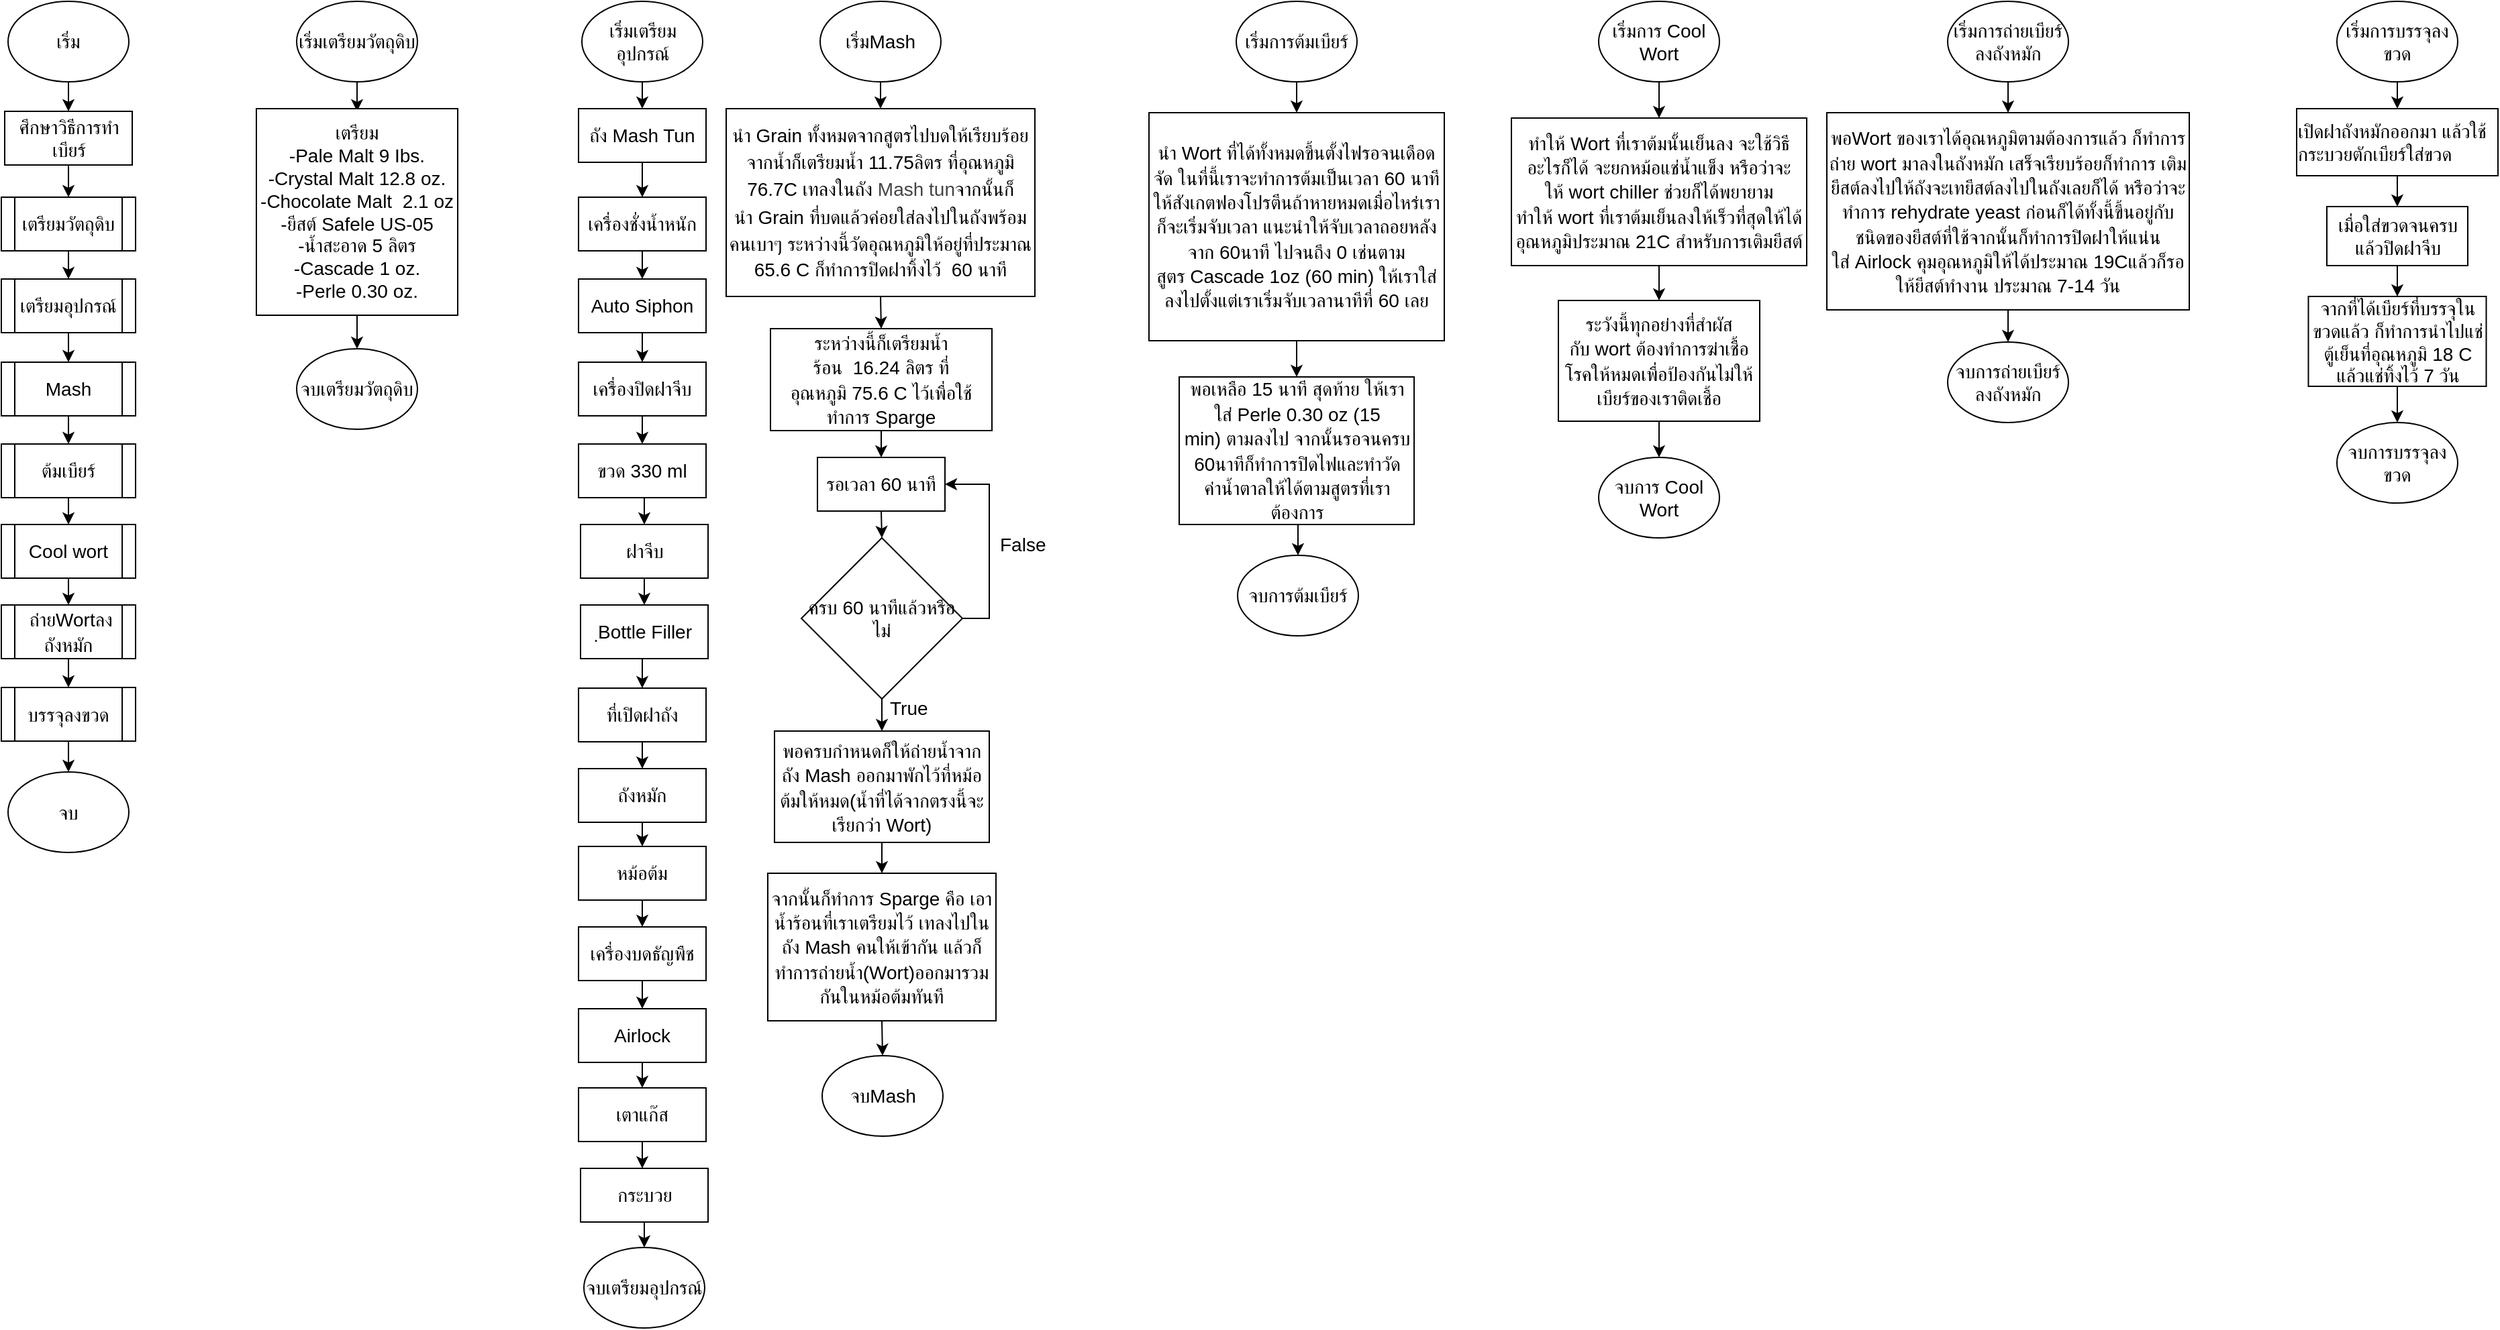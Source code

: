 <mxfile version="20.5.3" type="device"><diagram id="VMiRYXBfYBG1stQqPYbz" name="หน้า-1"><mxGraphModel dx="1093" dy="567" grid="1" gridSize="10" guides="1" tooltips="1" connect="1" arrows="1" fold="1" page="1" pageScale="1" pageWidth="2339" pageHeight="3300" math="0" shadow="0"><root><mxCell id="0"/><mxCell id="1" parent="0"/><mxCell id="Tmq8gRekBsdtsSAxozIf-22" style="edgeStyle=orthogonalEdgeStyle;rounded=0;orthogonalLoop=1;jettySize=auto;html=1;exitX=0.5;exitY=1;exitDx=0;exitDy=0;entryX=0.5;entryY=0;entryDx=0;entryDy=0;fontSize=14;" parent="1" source="Tmq8gRekBsdtsSAxozIf-1" target="Tmq8gRekBsdtsSAxozIf-2" edge="1"><mxGeometry relative="1" as="geometry"/></mxCell><mxCell id="Tmq8gRekBsdtsSAxozIf-1" value="&lt;font style=&quot;font-size: 14px;&quot;&gt;เริ่มเตรียมอุปกรณ์&lt;/font&gt;" style="ellipse;whiteSpace=wrap;html=1;" parent="1" vertex="1"><mxGeometry x="462.5" y="40" width="90" height="60" as="geometry"/></mxCell><mxCell id="Tmq8gRekBsdtsSAxozIf-24" style="edgeStyle=orthogonalEdgeStyle;rounded=0;orthogonalLoop=1;jettySize=auto;html=1;exitX=0.5;exitY=1;exitDx=0;exitDy=0;fontSize=14;" parent="1" source="Tmq8gRekBsdtsSAxozIf-2" target="Tmq8gRekBsdtsSAxozIf-23" edge="1"><mxGeometry relative="1" as="geometry"/></mxCell><mxCell id="Tmq8gRekBsdtsSAxozIf-2" value="ถัง Mash Tun" style="rounded=0;whiteSpace=wrap;html=1;fontSize=14;" parent="1" vertex="1"><mxGeometry x="460" y="120" width="95" height="40" as="geometry"/></mxCell><mxCell id="Tmq8gRekBsdtsSAxozIf-5" style="edgeStyle=orthogonalEdgeStyle;rounded=0;orthogonalLoop=1;jettySize=auto;html=1;exitX=0.5;exitY=1;exitDx=0;exitDy=0;entryX=0.5;entryY=0;entryDx=0;entryDy=0;fontSize=14;" parent="1" source="Tmq8gRekBsdtsSAxozIf-3" target="Tmq8gRekBsdtsSAxozIf-4" edge="1"><mxGeometry relative="1" as="geometry"/></mxCell><mxCell id="Tmq8gRekBsdtsSAxozIf-3" value="&lt;span style=&quot;font-size: 14px;&quot;&gt;เริ่ม&lt;/span&gt;" style="ellipse;whiteSpace=wrap;html=1;" parent="1" vertex="1"><mxGeometry x="35" y="40" width="90" height="60" as="geometry"/></mxCell><mxCell id="Tmq8gRekBsdtsSAxozIf-7" style="edgeStyle=orthogonalEdgeStyle;rounded=0;orthogonalLoop=1;jettySize=auto;html=1;exitX=0.5;exitY=1;exitDx=0;exitDy=0;entryX=0.5;entryY=0;entryDx=0;entryDy=0;fontSize=14;" parent="1" source="Tmq8gRekBsdtsSAxozIf-4" target="Tmq8gRekBsdtsSAxozIf-6" edge="1"><mxGeometry relative="1" as="geometry"/></mxCell><mxCell id="Tmq8gRekBsdtsSAxozIf-4" value="ศึกษาวิธีการทำเบียร์" style="rounded=0;whiteSpace=wrap;html=1;fontSize=14;" parent="1" vertex="1"><mxGeometry x="32.5" y="122" width="95" height="40" as="geometry"/></mxCell><mxCell id="Tmq8gRekBsdtsSAxozIf-9" style="edgeStyle=orthogonalEdgeStyle;rounded=0;orthogonalLoop=1;jettySize=auto;html=1;exitX=0.5;exitY=1;exitDx=0;exitDy=0;entryX=0.5;entryY=0;entryDx=0;entryDy=0;fontSize=14;" parent="1" source="Tmq8gRekBsdtsSAxozIf-6" target="Tmq8gRekBsdtsSAxozIf-8" edge="1"><mxGeometry relative="1" as="geometry"/></mxCell><mxCell id="Tmq8gRekBsdtsSAxozIf-6" value="เตรียมวัตถุดิบ" style="shape=process;whiteSpace=wrap;html=1;backgroundOutline=1;fontSize=14;" parent="1" vertex="1"><mxGeometry x="30" y="186" width="100" height="40" as="geometry"/></mxCell><mxCell id="Tmq8gRekBsdtsSAxozIf-12" style="edgeStyle=orthogonalEdgeStyle;rounded=0;orthogonalLoop=1;jettySize=auto;html=1;exitX=0.5;exitY=1;exitDx=0;exitDy=0;entryX=0.5;entryY=0;entryDx=0;entryDy=0;fontSize=14;" parent="1" source="Tmq8gRekBsdtsSAxozIf-8" target="Tmq8gRekBsdtsSAxozIf-11" edge="1"><mxGeometry relative="1" as="geometry"/></mxCell><mxCell id="Tmq8gRekBsdtsSAxozIf-8" value="เตรียมอุปกรณ์" style="shape=process;whiteSpace=wrap;html=1;backgroundOutline=1;fontSize=14;" parent="1" vertex="1"><mxGeometry x="30" y="247" width="100" height="40" as="geometry"/></mxCell><mxCell id="Tmq8gRekBsdtsSAxozIf-14" style="edgeStyle=orthogonalEdgeStyle;rounded=0;orthogonalLoop=1;jettySize=auto;html=1;exitX=0.5;exitY=1;exitDx=0;exitDy=0;entryX=0.5;entryY=0;entryDx=0;entryDy=0;fontSize=14;" parent="1" source="Tmq8gRekBsdtsSAxozIf-11" target="Tmq8gRekBsdtsSAxozIf-13" edge="1"><mxGeometry relative="1" as="geometry"/></mxCell><mxCell id="Tmq8gRekBsdtsSAxozIf-11" value="Mash" style="shape=process;whiteSpace=wrap;html=1;backgroundOutline=1;fontSize=14;" parent="1" vertex="1"><mxGeometry x="30" y="309" width="100" height="40" as="geometry"/></mxCell><mxCell id="Tmq8gRekBsdtsSAxozIf-16" style="edgeStyle=orthogonalEdgeStyle;rounded=0;orthogonalLoop=1;jettySize=auto;html=1;exitX=0.5;exitY=1;exitDx=0;exitDy=0;entryX=0.5;entryY=0;entryDx=0;entryDy=0;fontSize=14;" parent="1" source="Tmq8gRekBsdtsSAxozIf-13" target="Tmq8gRekBsdtsSAxozIf-15" edge="1"><mxGeometry relative="1" as="geometry"/></mxCell><mxCell id="Tmq8gRekBsdtsSAxozIf-13" value="ต้มเบียร์" style="shape=process;whiteSpace=wrap;html=1;backgroundOutline=1;fontSize=14;" parent="1" vertex="1"><mxGeometry x="30" y="370" width="100" height="40" as="geometry"/></mxCell><mxCell id="4IwzMFv9rZBTVt0oayk2-41" style="edgeStyle=orthogonalEdgeStyle;rounded=0;orthogonalLoop=1;jettySize=auto;html=1;exitX=0.5;exitY=1;exitDx=0;exitDy=0;entryX=0.5;entryY=0;entryDx=0;entryDy=0;fontSize=14;" edge="1" parent="1" source="Tmq8gRekBsdtsSAxozIf-15" target="4IwzMFv9rZBTVt0oayk2-40"><mxGeometry relative="1" as="geometry"/></mxCell><mxCell id="Tmq8gRekBsdtsSAxozIf-15" value="Cool wort" style="shape=process;whiteSpace=wrap;html=1;backgroundOutline=1;fontSize=14;" parent="1" vertex="1"><mxGeometry x="30" y="430" width="100" height="40" as="geometry"/></mxCell><mxCell id="Tmq8gRekBsdtsSAxozIf-20" style="edgeStyle=orthogonalEdgeStyle;rounded=0;orthogonalLoop=1;jettySize=auto;html=1;exitX=0.5;exitY=1;exitDx=0;exitDy=0;entryX=0.5;entryY=0;entryDx=0;entryDy=0;fontSize=14;" parent="1" source="Tmq8gRekBsdtsSAxozIf-17" target="Tmq8gRekBsdtsSAxozIf-19" edge="1"><mxGeometry relative="1" as="geometry"/></mxCell><mxCell id="Tmq8gRekBsdtsSAxozIf-17" value="บรรจุลงขวด" style="shape=process;whiteSpace=wrap;html=1;backgroundOutline=1;fontSize=14;" parent="1" vertex="1"><mxGeometry x="30" y="551.5" width="100" height="40" as="geometry"/></mxCell><mxCell id="Tmq8gRekBsdtsSAxozIf-19" value="&lt;span style=&quot;font-size: 14px;&quot;&gt;จบ&lt;/span&gt;" style="ellipse;whiteSpace=wrap;html=1;" parent="1" vertex="1"><mxGeometry x="35" y="614.5" width="90" height="60" as="geometry"/></mxCell><mxCell id="Tmq8gRekBsdtsSAxozIf-28" style="edgeStyle=orthogonalEdgeStyle;rounded=0;orthogonalLoop=1;jettySize=auto;html=1;exitX=0.5;exitY=1;exitDx=0;exitDy=0;entryX=0.5;entryY=0;entryDx=0;entryDy=0;fontSize=14;" parent="1" source="Tmq8gRekBsdtsSAxozIf-23" target="Tmq8gRekBsdtsSAxozIf-25" edge="1"><mxGeometry relative="1" as="geometry"/></mxCell><mxCell id="Tmq8gRekBsdtsSAxozIf-23" value="เครื่องชั่งน้ำหนัก" style="rounded=0;whiteSpace=wrap;html=1;fontSize=14;" parent="1" vertex="1"><mxGeometry x="460" y="186" width="95" height="40" as="geometry"/></mxCell><mxCell id="Tmq8gRekBsdtsSAxozIf-27" style="edgeStyle=orthogonalEdgeStyle;rounded=0;orthogonalLoop=1;jettySize=auto;html=1;exitX=0.5;exitY=1;exitDx=0;exitDy=0;entryX=0.5;entryY=0;entryDx=0;entryDy=0;fontSize=14;" parent="1" source="Tmq8gRekBsdtsSAxozIf-25" target="Tmq8gRekBsdtsSAxozIf-26" edge="1"><mxGeometry relative="1" as="geometry"/></mxCell><mxCell id="Tmq8gRekBsdtsSAxozIf-25" value="Auto Siphon" style="rounded=0;whiteSpace=wrap;html=1;fontSize=14;" parent="1" vertex="1"><mxGeometry x="460" y="247" width="95" height="40" as="geometry"/></mxCell><mxCell id="Tmq8gRekBsdtsSAxozIf-30" style="edgeStyle=orthogonalEdgeStyle;rounded=0;orthogonalLoop=1;jettySize=auto;html=1;exitX=0.5;exitY=1;exitDx=0;exitDy=0;entryX=0.5;entryY=0;entryDx=0;entryDy=0;fontSize=14;" parent="1" source="Tmq8gRekBsdtsSAxozIf-26" target="Tmq8gRekBsdtsSAxozIf-29" edge="1"><mxGeometry relative="1" as="geometry"/></mxCell><mxCell id="Tmq8gRekBsdtsSAxozIf-26" value="เครื่องปิดฝาจีบ" style="rounded=0;whiteSpace=wrap;html=1;fontSize=14;" parent="1" vertex="1"><mxGeometry x="460" y="309" width="95" height="40" as="geometry"/></mxCell><mxCell id="Tmq8gRekBsdtsSAxozIf-32" style="edgeStyle=orthogonalEdgeStyle;rounded=0;orthogonalLoop=1;jettySize=auto;html=1;exitX=0.5;exitY=1;exitDx=0;exitDy=0;entryX=0.5;entryY=0;entryDx=0;entryDy=0;fontSize=14;" parent="1" source="Tmq8gRekBsdtsSAxozIf-29" target="Tmq8gRekBsdtsSAxozIf-31" edge="1"><mxGeometry relative="1" as="geometry"/></mxCell><mxCell id="Tmq8gRekBsdtsSAxozIf-29" value="ขวด 330 ml" style="rounded=0;whiteSpace=wrap;html=1;fontSize=14;" parent="1" vertex="1"><mxGeometry x="460" y="370" width="95" height="40" as="geometry"/></mxCell><mxCell id="Tmq8gRekBsdtsSAxozIf-34" style="edgeStyle=orthogonalEdgeStyle;rounded=0;orthogonalLoop=1;jettySize=auto;html=1;exitX=0.5;exitY=1;exitDx=0;exitDy=0;entryX=0.5;entryY=0;entryDx=0;entryDy=0;fontSize=14;" parent="1" source="Tmq8gRekBsdtsSAxozIf-31" target="Tmq8gRekBsdtsSAxozIf-33" edge="1"><mxGeometry relative="1" as="geometry"/></mxCell><mxCell id="Tmq8gRekBsdtsSAxozIf-31" value="ฝาจีบ" style="rounded=0;whiteSpace=wrap;html=1;fontSize=14;" parent="1" vertex="1"><mxGeometry x="461.5" y="430" width="95" height="40" as="geometry"/></mxCell><mxCell id="Tmq8gRekBsdtsSAxozIf-36" style="edgeStyle=orthogonalEdgeStyle;rounded=0;orthogonalLoop=1;jettySize=auto;html=1;exitX=0.5;exitY=1;exitDx=0;exitDy=0;entryX=0.5;entryY=0;entryDx=0;entryDy=0;fontSize=14;" parent="1" source="Tmq8gRekBsdtsSAxozIf-33" target="Tmq8gRekBsdtsSAxozIf-35" edge="1"><mxGeometry relative="1" as="geometry"/></mxCell><mxCell id="Tmq8gRekBsdtsSAxozIf-33" value="ฺBottle Filler" style="rounded=0;whiteSpace=wrap;html=1;fontSize=14;" parent="1" vertex="1"><mxGeometry x="461.5" y="490" width="95" height="40" as="geometry"/></mxCell><mxCell id="Tmq8gRekBsdtsSAxozIf-38" style="edgeStyle=orthogonalEdgeStyle;rounded=0;orthogonalLoop=1;jettySize=auto;html=1;exitX=0.5;exitY=1;exitDx=0;exitDy=0;entryX=0.5;entryY=0;entryDx=0;entryDy=0;fontSize=14;" parent="1" source="Tmq8gRekBsdtsSAxozIf-35" target="Tmq8gRekBsdtsSAxozIf-37" edge="1"><mxGeometry relative="1" as="geometry"/></mxCell><mxCell id="Tmq8gRekBsdtsSAxozIf-35" value="ที่เปิดฝาถัง" style="rounded=0;whiteSpace=wrap;html=1;fontSize=14;" parent="1" vertex="1"><mxGeometry x="460" y="552" width="95" height="40" as="geometry"/></mxCell><mxCell id="Tmq8gRekBsdtsSAxozIf-40" style="edgeStyle=orthogonalEdgeStyle;rounded=0;orthogonalLoop=1;jettySize=auto;html=1;exitX=0.5;exitY=1;exitDx=0;exitDy=0;entryX=0.5;entryY=0;entryDx=0;entryDy=0;fontSize=14;" parent="1" source="Tmq8gRekBsdtsSAxozIf-37" target="Tmq8gRekBsdtsSAxozIf-39" edge="1"><mxGeometry relative="1" as="geometry"/></mxCell><mxCell id="Tmq8gRekBsdtsSAxozIf-37" value="ถังหมัก" style="rounded=0;whiteSpace=wrap;html=1;fontSize=14;" parent="1" vertex="1"><mxGeometry x="460" y="612" width="95" height="40" as="geometry"/></mxCell><mxCell id="Tmq8gRekBsdtsSAxozIf-42" style="edgeStyle=orthogonalEdgeStyle;rounded=0;orthogonalLoop=1;jettySize=auto;html=1;exitX=0.5;exitY=1;exitDx=0;exitDy=0;entryX=0.5;entryY=0;entryDx=0;entryDy=0;fontSize=14;" parent="1" source="Tmq8gRekBsdtsSAxozIf-39" target="Tmq8gRekBsdtsSAxozIf-41" edge="1"><mxGeometry relative="1" as="geometry"/></mxCell><mxCell id="Tmq8gRekBsdtsSAxozIf-39" value="หม้อต้ม" style="rounded=0;whiteSpace=wrap;html=1;fontSize=14;" parent="1" vertex="1"><mxGeometry x="460" y="670" width="95" height="40" as="geometry"/></mxCell><mxCell id="Tmq8gRekBsdtsSAxozIf-44" style="edgeStyle=orthogonalEdgeStyle;rounded=0;orthogonalLoop=1;jettySize=auto;html=1;exitX=0.5;exitY=1;exitDx=0;exitDy=0;entryX=0.5;entryY=0;entryDx=0;entryDy=0;fontSize=14;" parent="1" source="Tmq8gRekBsdtsSAxozIf-41" target="Tmq8gRekBsdtsSAxozIf-43" edge="1"><mxGeometry relative="1" as="geometry"/></mxCell><mxCell id="Tmq8gRekBsdtsSAxozIf-41" value="เครื่องบดธัญพืช" style="rounded=0;whiteSpace=wrap;html=1;fontSize=14;" parent="1" vertex="1"><mxGeometry x="460" y="730" width="95" height="40" as="geometry"/></mxCell><mxCell id="Tmq8gRekBsdtsSAxozIf-46" style="edgeStyle=orthogonalEdgeStyle;rounded=0;orthogonalLoop=1;jettySize=auto;html=1;exitX=0.5;exitY=1;exitDx=0;exitDy=0;entryX=0.5;entryY=0;entryDx=0;entryDy=0;fontSize=14;" parent="1" source="Tmq8gRekBsdtsSAxozIf-43" target="Tmq8gRekBsdtsSAxozIf-45" edge="1"><mxGeometry relative="1" as="geometry"/></mxCell><mxCell id="Tmq8gRekBsdtsSAxozIf-43" value="Airlock" style="rounded=0;whiteSpace=wrap;html=1;fontSize=14;" parent="1" vertex="1"><mxGeometry x="460" y="791" width="95" height="40" as="geometry"/></mxCell><mxCell id="Tmq8gRekBsdtsSAxozIf-48" style="edgeStyle=orthogonalEdgeStyle;rounded=0;orthogonalLoop=1;jettySize=auto;html=1;exitX=0.5;exitY=1;exitDx=0;exitDy=0;entryX=0.5;entryY=0;entryDx=0;entryDy=0;fontSize=14;" parent="1" source="Tmq8gRekBsdtsSAxozIf-45" edge="1"><mxGeometry relative="1" as="geometry"><mxPoint x="507.5" y="910" as="targetPoint"/></mxGeometry></mxCell><mxCell id="Tmq8gRekBsdtsSAxozIf-45" value="เตาแก๊ส" style="rounded=0;whiteSpace=wrap;html=1;fontSize=14;" parent="1" vertex="1"><mxGeometry x="460" y="850" width="95" height="40" as="geometry"/></mxCell><mxCell id="Tmq8gRekBsdtsSAxozIf-52" style="edgeStyle=orthogonalEdgeStyle;rounded=0;orthogonalLoop=1;jettySize=auto;html=1;exitX=0.5;exitY=1;exitDx=0;exitDy=0;entryX=0.5;entryY=0;entryDx=0;entryDy=0;fontSize=14;" parent="1" source="Tmq8gRekBsdtsSAxozIf-49" target="Tmq8gRekBsdtsSAxozIf-51" edge="1"><mxGeometry relative="1" as="geometry"/></mxCell><mxCell id="Tmq8gRekBsdtsSAxozIf-49" value="กระบวย" style="rounded=0;whiteSpace=wrap;html=1;fontSize=14;" parent="1" vertex="1"><mxGeometry x="461.5" y="910" width="95" height="40" as="geometry"/></mxCell><mxCell id="Tmq8gRekBsdtsSAxozIf-51" value="&lt;span style=&quot;font-size: 14px;&quot;&gt;จบเตรียมอุปกรณ์&lt;/span&gt;" style="ellipse;whiteSpace=wrap;html=1;" parent="1" vertex="1"><mxGeometry x="464" y="969" width="90" height="60" as="geometry"/></mxCell><mxCell id="Tmq8gRekBsdtsSAxozIf-55" style="edgeStyle=orthogonalEdgeStyle;rounded=0;orthogonalLoop=1;jettySize=auto;html=1;exitX=0.5;exitY=1;exitDx=0;exitDy=0;entryX=0.5;entryY=0;entryDx=0;entryDy=0;fontSize=14;" parent="1" source="Tmq8gRekBsdtsSAxozIf-53" edge="1"><mxGeometry relative="1" as="geometry"><mxPoint x="295" y="122" as="targetPoint"/></mxGeometry></mxCell><mxCell id="Tmq8gRekBsdtsSAxozIf-53" value="&lt;font style=&quot;font-size: 14px;&quot;&gt;เริ่มเตรียมวัตถุดิบ&lt;/font&gt;" style="ellipse;whiteSpace=wrap;html=1;" parent="1" vertex="1"><mxGeometry x="250" y="40" width="90" height="60" as="geometry"/></mxCell><mxCell id="Tmq8gRekBsdtsSAxozIf-72" value="&lt;span style=&quot;font-size: 14px;&quot;&gt;จบเตรียมวัตถุดิบ&lt;/span&gt;" style="ellipse;whiteSpace=wrap;html=1;" parent="1" vertex="1"><mxGeometry x="250" y="299" width="90" height="60" as="geometry"/></mxCell><mxCell id="4IwzMFv9rZBTVt0oayk2-2" style="edgeStyle=orthogonalEdgeStyle;rounded=0;orthogonalLoop=1;jettySize=auto;html=1;exitX=0.5;exitY=1;exitDx=0;exitDy=0;entryX=0.5;entryY=0;entryDx=0;entryDy=0;fontSize=14;" edge="1" parent="1" source="Tmq8gRekBsdtsSAxozIf-74" target="4IwzMFv9rZBTVt0oayk2-1"><mxGeometry relative="1" as="geometry"/></mxCell><mxCell id="Tmq8gRekBsdtsSAxozIf-74" value="&lt;font style=&quot;font-size: 14px;&quot;&gt;เริ่มMash&lt;/font&gt;" style="ellipse;whiteSpace=wrap;html=1;" parent="1" vertex="1"><mxGeometry x="640" y="40" width="90" height="60" as="geometry"/></mxCell><mxCell id="Tmq8gRekBsdtsSAxozIf-79" style="edgeStyle=orthogonalEdgeStyle;rounded=0;orthogonalLoop=1;jettySize=auto;html=1;exitX=0.5;exitY=1;exitDx=0;exitDy=0;entryX=0.5;entryY=0;entryDx=0;entryDy=0;fontSize=14;fontColor=#000000;" parent="1" source="Tmq8gRekBsdtsSAxozIf-76" target="Tmq8gRekBsdtsSAxozIf-72" edge="1"><mxGeometry relative="1" as="geometry"/></mxCell><mxCell id="Tmq8gRekBsdtsSAxozIf-76" value="&lt;font style=&quot;&quot;&gt;&lt;font style=&quot;font-size: 14px;&quot;&gt;เตรียม&lt;br&gt;-Pale Malt 9 Ibs.&lt;br&gt;&lt;span style=&quot;font-family: Arial; text-align: start;&quot;&gt;-Crystal&lt;/span&gt;&amp;nbsp;Malt 12.8 oz.&lt;br&gt;-&lt;span style=&quot;font-family: Arial; text-align: start;&quot;&gt;Chocolate Malt&amp;nbsp; 2.1 oz&lt;br&gt;-&lt;/span&gt;ยีสต์ Safele US-05&lt;br&gt;&lt;span style=&quot;font-family: Arial; text-align: start;&quot;&gt;-&lt;/span&gt;น้ำสะอาด 5 ลิตร&lt;br&gt;&lt;span style=&quot;font-family: Arial; text-align: start;&quot;&gt;-&lt;/span&gt;&lt;span style=&quot;font-family: Arial; text-align: start;&quot;&gt;Cascade&lt;/span&gt;&amp;nbsp;1 oz.&lt;br&gt;&lt;span style=&quot;font-family: Arial; text-align: start;&quot;&gt;-&lt;/span&gt;&lt;span style=&quot;font-family: Arial; text-align: start;&quot;&gt;Perle 0.30 oz&lt;/span&gt;.&lt;/font&gt;&lt;span style=&quot;font-size: 14px; font-family: Arial; text-align: start;&quot;&gt;&lt;br&gt;&lt;/span&gt;&lt;/font&gt;" style="rounded=0;whiteSpace=wrap;html=1;fontSize=14;" parent="1" vertex="1"><mxGeometry x="220" y="120" width="150" height="154" as="geometry"/></mxCell><mxCell id="4IwzMFv9rZBTVt0oayk2-5" style="edgeStyle=orthogonalEdgeStyle;rounded=0;orthogonalLoop=1;jettySize=auto;html=1;exitX=0.5;exitY=1;exitDx=0;exitDy=0;entryX=0.5;entryY=0;entryDx=0;entryDy=0;fontSize=14;" edge="1" parent="1" source="4IwzMFv9rZBTVt0oayk2-1" target="4IwzMFv9rZBTVt0oayk2-3"><mxGeometry relative="1" as="geometry"/></mxCell><mxCell id="4IwzMFv9rZBTVt0oayk2-1" value="&lt;font style=&quot;font-size: 14px;&quot;&gt;&lt;span style=&quot;background-repeat: no-repeat; font-family: Arial; text-align: start; text-indent: -18pt; line-height: 18.4px;&quot; lang=&quot;TH&quot;&gt;นำ&lt;/span&gt;&lt;span style=&quot;background-repeat: no-repeat; font-family: Arial; text-align: start; line-height: 1.5em; text-indent: -18pt;&quot;&gt;&amp;nbsp;Grain&amp;nbsp;&lt;/span&gt;&lt;span style=&quot;background-repeat: no-repeat; font-family: Arial; text-align: start; text-indent: -18pt; line-height: 18.4px;&quot; lang=&quot;TH&quot;&gt;ทั้งหมดจากสูตรไปบดให้เรียบร้อย จากน้ำก็เตรียมน้ำ 11.75ลิตร ที่อุณหภูมิ 76.7&lt;/span&gt;&lt;span style=&quot;background-repeat: no-repeat; font-family: Arial; text-align: start; line-height: 1.5em; text-indent: -18pt;&quot;&gt;C&amp;nbsp;&lt;/span&gt;&lt;span style=&quot;background-repeat: no-repeat; font-family: Arial; text-align: start; text-indent: -18pt; line-height: 18.4px;&quot; lang=&quot;TH&quot;&gt;เทลงในถัง&amp;nbsp;&lt;/span&gt;&lt;span style=&quot;background-repeat: no-repeat; font-family: Arial; color: rgb(68, 68, 68); text-align: start; text-indent: -18pt; line-height: 18.4px;&quot;&gt;Mash tun&lt;/span&gt;&lt;span style=&quot;background-repeat: no-repeat; font-family: Arial; text-align: start; text-indent: -18pt; line-height: 18.4px;&quot; lang=&quot;TH&quot;&gt;จากนั้นก็นำ&amp;nbsp;&lt;/span&gt;&lt;span style=&quot;background-repeat: no-repeat; font-family: Arial; text-align: start; line-height: 1.5em; text-indent: -18pt;&quot;&gt;Grain&amp;nbsp;&lt;/span&gt;&lt;span style=&quot;background-repeat: no-repeat; font-family: Arial; text-align: start; text-indent: -18pt; line-height: 18.4px;&quot; lang=&quot;TH&quot;&gt;ที่บดแล้วค่อยใส่ลงไปในถังพร้อมคนเบาๆ ระหว่างนี้วัดอุณหภูมิให้อยู่ที่ประมาณ 65.6&amp;nbsp;&lt;/span&gt;&lt;span style=&quot;background-repeat: no-repeat; font-family: Arial; text-align: start; line-height: 1.5em; text-indent: -18pt;&quot;&gt;C&amp;nbsp;&lt;/span&gt;&lt;span style=&quot;background-repeat: no-repeat; font-family: Arial; text-align: start; text-indent: -18pt; line-height: 18.4px;&quot; lang=&quot;TH&quot;&gt;ก็ทำการปิดฝาทิ้งไว้&amp;nbsp;&lt;/span&gt;&lt;span style=&quot;background-repeat: no-repeat; font-family: Arial; text-align: start; line-height: 1.5em; text-indent: -18pt;&quot; lang=&quot;TH&quot;&gt;&amp;nbsp;&lt;/span&gt;&lt;span style=&quot;background-repeat: no-repeat; font-family: Arial; text-align: start; line-height: 1.5em; text-indent: -18pt;&quot;&gt;60&lt;/span&gt;&lt;span style=&quot;background-repeat: no-repeat; font-family: Arial; text-align: start; text-indent: -18pt; line-height: 18.4px;&quot; lang=&quot;TH&quot;&gt;&amp;nbsp;นาที&lt;/span&gt;&lt;/font&gt;" style="rounded=0;whiteSpace=wrap;html=1;" vertex="1" parent="1"><mxGeometry x="570" y="120" width="230" height="140" as="geometry"/></mxCell><mxCell id="4IwzMFv9rZBTVt0oayk2-7" style="edgeStyle=orthogonalEdgeStyle;rounded=0;orthogonalLoop=1;jettySize=auto;html=1;exitX=0.5;exitY=1;exitDx=0;exitDy=0;entryX=0.5;entryY=0;entryDx=0;entryDy=0;fontSize=14;" edge="1" parent="1" source="4IwzMFv9rZBTVt0oayk2-3" target="4IwzMFv9rZBTVt0oayk2-6"><mxGeometry relative="1" as="geometry"/></mxCell><mxCell id="4IwzMFv9rZBTVt0oayk2-3" value="&lt;font style=&quot;font-size: 14px;&quot;&gt;&lt;span style=&quot;background-repeat: no-repeat; font-family: Arial; text-align: start; text-indent: -24px; line-height: 18.4px;&quot; lang=&quot;TH&quot;&gt;ระหว่างนี้ก็เตรียมน้ำร้อน&amp;nbsp;&lt;/span&gt;&lt;span style=&quot;font-family: Arial; text-align: start; text-indent: -24px;&quot;&gt;&amp;nbsp;16.24&amp;nbsp;&lt;/span&gt;&lt;span style=&quot;background-repeat: no-repeat; font-family: Arial; text-align: start; text-indent: -24px; line-height: 18.4px;&quot; lang=&quot;TH&quot;&gt;ลิตร ที่อุณหภูมิ&amp;nbsp;&lt;/span&gt;&lt;span style=&quot;font-family: Arial; text-align: start; text-indent: -24px;&quot;&gt;75.6 C&amp;nbsp;&lt;/span&gt;&lt;span style=&quot;background-repeat: no-repeat; font-family: Arial; text-align: start; text-indent: -24px; line-height: 18.4px;&quot; lang=&quot;TH&quot;&gt;ไว้เพื่อใช้ทำการ&amp;nbsp;&lt;/span&gt;&lt;span style=&quot;font-family: Arial; text-align: start; text-indent: -24px;&quot;&gt;Sparge&lt;/span&gt;&lt;/font&gt;" style="whiteSpace=wrap;html=1;rounded=0;" vertex="1" parent="1"><mxGeometry x="603" y="284" width="165" height="76" as="geometry"/></mxCell><mxCell id="4IwzMFv9rZBTVt0oayk2-11" style="edgeStyle=orthogonalEdgeStyle;rounded=0;orthogonalLoop=1;jettySize=auto;html=1;exitX=0.5;exitY=1;exitDx=0;exitDy=0;entryX=0.5;entryY=0;entryDx=0;entryDy=0;fontSize=14;" edge="1" parent="1" source="4IwzMFv9rZBTVt0oayk2-6" target="4IwzMFv9rZBTVt0oayk2-10"><mxGeometry relative="1" as="geometry"/></mxCell><mxCell id="4IwzMFv9rZBTVt0oayk2-6" value="&lt;span style=&quot;font-family: Arial; text-align: start;&quot;&gt;&lt;font style=&quot;font-size: 14px;&quot;&gt;รอเวลา 60 นาที&lt;/font&gt;&lt;/span&gt;" style="rounded=0;whiteSpace=wrap;html=1;fontSize=14;" vertex="1" parent="1"><mxGeometry x="638" y="380" width="95" height="40" as="geometry"/></mxCell><mxCell id="4IwzMFv9rZBTVt0oayk2-12" style="edgeStyle=orthogonalEdgeStyle;rounded=0;orthogonalLoop=1;jettySize=auto;html=1;exitX=1;exitY=0.5;exitDx=0;exitDy=0;entryX=1;entryY=0.5;entryDx=0;entryDy=0;fontSize=14;" edge="1" parent="1" source="4IwzMFv9rZBTVt0oayk2-10" target="4IwzMFv9rZBTVt0oayk2-6"><mxGeometry relative="1" as="geometry"/></mxCell><mxCell id="4IwzMFv9rZBTVt0oayk2-16" style="edgeStyle=orthogonalEdgeStyle;rounded=0;orthogonalLoop=1;jettySize=auto;html=1;exitX=0.5;exitY=1;exitDx=0;exitDy=0;entryX=0.5;entryY=0;entryDx=0;entryDy=0;fontSize=14;" edge="1" parent="1" source="4IwzMFv9rZBTVt0oayk2-10" target="4IwzMFv9rZBTVt0oayk2-14"><mxGeometry relative="1" as="geometry"/></mxCell><mxCell id="4IwzMFv9rZBTVt0oayk2-10" value="ครบ 60 นาทีแล้วหรือไม่" style="rhombus;whiteSpace=wrap;html=1;fontSize=14;" vertex="1" parent="1"><mxGeometry x="626" y="440" width="120" height="120" as="geometry"/></mxCell><mxCell id="4IwzMFv9rZBTVt0oayk2-13" value="False" style="text;strokeColor=none;fillColor=none;align=left;verticalAlign=middle;spacingLeft=4;spacingRight=4;overflow=hidden;points=[[0,0.5],[1,0.5]];portConstraint=eastwest;rotatable=0;whiteSpace=wrap;html=1;fontSize=14;" vertex="1" parent="1"><mxGeometry x="768" y="430" width="80" height="30" as="geometry"/></mxCell><mxCell id="4IwzMFv9rZBTVt0oayk2-18" style="edgeStyle=orthogonalEdgeStyle;rounded=0;orthogonalLoop=1;jettySize=auto;html=1;exitX=0.5;exitY=1;exitDx=0;exitDy=0;entryX=0.5;entryY=0;entryDx=0;entryDy=0;fontSize=14;" edge="1" parent="1" source="4IwzMFv9rZBTVt0oayk2-14" target="4IwzMFv9rZBTVt0oayk2-17"><mxGeometry relative="1" as="geometry"/></mxCell><mxCell id="4IwzMFv9rZBTVt0oayk2-14" value="&lt;font style=&quot;font-size: 14px;&quot;&gt;&lt;span style=&quot;background-repeat: no-repeat; font-family: Arial; text-align: start; line-height: 18.4px;&quot; lang=&quot;TH&quot;&gt;พอครบกำหนดก็ให้ถ่ายน้ำจากถัง&amp;nbsp;&lt;/span&gt;&lt;span style=&quot;font-family: Arial; text-align: start;&quot;&gt;Mash&amp;nbsp;&lt;/span&gt;&lt;span style=&quot;background-repeat: no-repeat; font-family: Arial; text-align: start; line-height: 18.4px;&quot; lang=&quot;TH&quot;&gt;ออกมาพักไว้ที่หม้อต้มให้หมด&lt;/span&gt;&lt;span style=&quot;font-family: Arial; text-align: start;&quot;&gt;(&lt;/span&gt;&lt;span style=&quot;background-repeat: no-repeat; font-family: Arial; text-align: start; line-height: 18.4px;&quot; lang=&quot;TH&quot;&gt;น้ำที่ได้จากตรงนี้จะเรียกว่า&amp;nbsp;&lt;/span&gt;&lt;span style=&quot;font-family: Arial; text-align: start;&quot;&gt;Wort)&lt;/span&gt;&lt;/font&gt;" style="rounded=0;whiteSpace=wrap;html=1;fontSize=14;" vertex="1" parent="1"><mxGeometry x="606" y="584" width="160" height="83" as="geometry"/></mxCell><mxCell id="4IwzMFv9rZBTVt0oayk2-22" style="edgeStyle=orthogonalEdgeStyle;rounded=0;orthogonalLoop=1;jettySize=auto;html=1;exitX=0.5;exitY=1;exitDx=0;exitDy=0;entryX=0.5;entryY=0;entryDx=0;entryDy=0;fontSize=14;" edge="1" parent="1" source="4IwzMFv9rZBTVt0oayk2-17" target="4IwzMFv9rZBTVt0oayk2-21"><mxGeometry relative="1" as="geometry"/></mxCell><mxCell id="4IwzMFv9rZBTVt0oayk2-17" value="&lt;font style=&quot;font-size: 14px;&quot;&gt;&lt;span style=&quot;background-repeat: no-repeat; font-family: Arial; text-align: start; line-height: 18.4px;&quot; lang=&quot;TH&quot;&gt;จากนั้นก็ทำการ&amp;nbsp;&lt;/span&gt;&lt;span style=&quot;font-family: Arial; text-align: start;&quot;&gt;Sparge&amp;nbsp;&lt;/span&gt;&lt;span style=&quot;background-repeat: no-repeat; font-family: Arial; text-align: start; line-height: 18.4px;&quot; lang=&quot;TH&quot;&gt;คือ เอาน้ำร้อนที่เราเตรียมไว้ เทลงไปในถัง&amp;nbsp;&lt;/span&gt;&lt;span style=&quot;font-family: Arial; text-align: start;&quot;&gt;Mash&amp;nbsp;&lt;/span&gt;&lt;span style=&quot;background-repeat: no-repeat; font-family: Arial; text-align: start; line-height: 18.4px;&quot; lang=&quot;TH&quot;&gt;คนให้เข้ากัน แล้วก็ทำการถ่ายน้ำ&lt;/span&gt;&lt;span style=&quot;font-family: Arial; text-align: start;&quot;&gt;(Wort)&lt;/span&gt;&lt;span style=&quot;background-repeat: no-repeat; font-family: Arial; text-align: start; line-height: 18.4px;&quot; lang=&quot;TH&quot;&gt;ออกมารวมกันในหม้อต้มทันที&lt;/span&gt;&lt;/font&gt;" style="rounded=0;whiteSpace=wrap;html=1;fontSize=14;" vertex="1" parent="1"><mxGeometry x="601" y="690" width="170" height="110" as="geometry"/></mxCell><mxCell id="4IwzMFv9rZBTVt0oayk2-19" value="True" style="text;strokeColor=none;fillColor=none;align=left;verticalAlign=middle;spacingLeft=4;spacingRight=4;overflow=hidden;points=[[0,0.5],[1,0.5]];portConstraint=eastwest;rotatable=0;whiteSpace=wrap;html=1;fontSize=14;" vertex="1" parent="1"><mxGeometry x="686" y="552" width="80" height="30" as="geometry"/></mxCell><mxCell id="4IwzMFv9rZBTVt0oayk2-21" value="&lt;span style=&quot;font-size: 14px;&quot;&gt;จบMash&lt;/span&gt;" style="ellipse;whiteSpace=wrap;html=1;" vertex="1" parent="1"><mxGeometry x="641.5" y="826" width="90" height="60" as="geometry"/></mxCell><mxCell id="4IwzMFv9rZBTVt0oayk2-25" style="edgeStyle=orthogonalEdgeStyle;rounded=0;orthogonalLoop=1;jettySize=auto;html=1;exitX=0.5;exitY=1;exitDx=0;exitDy=0;entryX=0.5;entryY=0;entryDx=0;entryDy=0;fontSize=14;" edge="1" parent="1" source="4IwzMFv9rZBTVt0oayk2-23" target="4IwzMFv9rZBTVt0oayk2-24"><mxGeometry relative="1" as="geometry"/></mxCell><mxCell id="4IwzMFv9rZBTVt0oayk2-23" value="&lt;font style=&quot;font-size: 14px;&quot;&gt;เริ่มการต้มเบียร์&lt;/font&gt;" style="ellipse;whiteSpace=wrap;html=1;" vertex="1" parent="1"><mxGeometry x="950" y="40" width="90" height="60" as="geometry"/></mxCell><mxCell id="4IwzMFv9rZBTVt0oayk2-27" style="edgeStyle=orthogonalEdgeStyle;rounded=0;orthogonalLoop=1;jettySize=auto;html=1;exitX=0.5;exitY=1;exitDx=0;exitDy=0;entryX=0.5;entryY=0;entryDx=0;entryDy=0;fontSize=14;" edge="1" parent="1" source="4IwzMFv9rZBTVt0oayk2-24" target="4IwzMFv9rZBTVt0oayk2-26"><mxGeometry relative="1" as="geometry"/></mxCell><mxCell id="4IwzMFv9rZBTVt0oayk2-24" value="&lt;font style=&quot;font-size: 14px;&quot;&gt;&lt;span style=&quot;background-repeat: no-repeat; font-family: Arial; text-align: start; line-height: 18.4px;&quot; lang=&quot;TH&quot;&gt;นำ&lt;/span&gt;&lt;span style=&quot;font-family: Arial; text-align: start;&quot;&gt;&amp;nbsp;Wort&amp;nbsp;&lt;/span&gt;&lt;span style=&quot;background-repeat: no-repeat; font-family: Arial; text-align: start; line-height: 18.4px;&quot; lang=&quot;TH&quot;&gt;ที่ได้ทั้งหมดขึ้นตั้งไฟรอจนเดือดจัด ในที่นี้เราจะทำการต้มเป็นเวลา 60 นาที ให้สังเกตฟองโปรตีนถ้าหายหมดเมื่อไหร่เราก็จะเริ่มจับเวลา แนะนำให้จับเวลาถอยหลัง จาก 60นาที ไปจนถึง 0 เช่นตามสูตร&amp;nbsp;&lt;/span&gt;&lt;span style=&quot;font-family: Arial; text-align: start;&quot;&gt;Cascade 1oz (60 min)&amp;nbsp;&lt;/span&gt;&lt;span style=&quot;background-repeat: no-repeat; font-family: Arial; text-align: start; line-height: 18.4px;&quot; lang=&quot;TH&quot;&gt;ให้เราใส่ลงไปตั้งแต่เราเริ่มจับเวลานาทีที่ 60 เลย&lt;/span&gt;&lt;/font&gt;" style="rounded=0;whiteSpace=wrap;html=1;fontSize=14;" vertex="1" parent="1"><mxGeometry x="885" y="123" width="220" height="170" as="geometry"/></mxCell><mxCell id="4IwzMFv9rZBTVt0oayk2-34" style="edgeStyle=orthogonalEdgeStyle;rounded=0;orthogonalLoop=1;jettySize=auto;html=1;exitX=0.5;exitY=1;exitDx=0;exitDy=0;entryX=0.5;entryY=0;entryDx=0;entryDy=0;fontSize=14;" edge="1" parent="1" source="4IwzMFv9rZBTVt0oayk2-26" target="4IwzMFv9rZBTVt0oayk2-28"><mxGeometry relative="1" as="geometry"/></mxCell><mxCell id="4IwzMFv9rZBTVt0oayk2-26" value="&lt;font style=&quot;font-size: 14px;&quot;&gt;&lt;span style=&quot;background-repeat: no-repeat; font-family: Arial; text-align: start; line-height: 18.4px;&quot; lang=&quot;TH&quot;&gt;พอเหลือ 15 นาที สุดท้าย ให้เราใส่&amp;nbsp;&lt;/span&gt;&lt;span style=&quot;font-family: Arial; text-align: start;&quot;&gt;Perle 0.30 oz (15 min)&amp;nbsp;&lt;/span&gt;&lt;span style=&quot;background-repeat: no-repeat; font-family: Arial; text-align: start; line-height: 18.4px;&quot; lang=&quot;TH&quot;&gt;ตามลงไป จากนั้นรอจนครบ 60นาทีก็ทำการปิดไฟ&lt;/span&gt;&lt;span style=&quot;background-repeat: no-repeat; font-family: Arial; text-align: start; line-height: 18.4px;&quot; lang=&quot;TH&quot;&gt;และทำวัดค่าน้ำตาลให้ได้ตามสูตรที่เราต้องการ&lt;/span&gt;&lt;/font&gt;" style="rounded=0;whiteSpace=wrap;html=1;fontSize=14;" vertex="1" parent="1"><mxGeometry x="907.5" y="320" width="175" height="110" as="geometry"/></mxCell><mxCell id="4IwzMFv9rZBTVt0oayk2-28" value="&lt;font style=&quot;font-size: 14px;&quot;&gt;จบการต้มเบียร์&lt;/font&gt;" style="ellipse;whiteSpace=wrap;html=1;" vertex="1" parent="1"><mxGeometry x="951" y="453" width="90" height="60" as="geometry"/></mxCell><mxCell id="4IwzMFv9rZBTVt0oayk2-36" style="edgeStyle=orthogonalEdgeStyle;rounded=0;orthogonalLoop=1;jettySize=auto;html=1;exitX=0.5;exitY=1;exitDx=0;exitDy=0;entryX=0.5;entryY=0;entryDx=0;entryDy=0;fontSize=14;" edge="1" parent="1" source="4IwzMFv9rZBTVt0oayk2-30" target="4IwzMFv9rZBTVt0oayk2-35"><mxGeometry relative="1" as="geometry"/></mxCell><mxCell id="4IwzMFv9rZBTVt0oayk2-30" value="&lt;font style=&quot;font-size: 14px;&quot;&gt;เริ่มการ Cool Wort&lt;/font&gt;" style="ellipse;whiteSpace=wrap;html=1;" vertex="1" parent="1"><mxGeometry x="1220" y="40" width="90" height="60" as="geometry"/></mxCell><mxCell id="4IwzMFv9rZBTVt0oayk2-39" style="edgeStyle=orthogonalEdgeStyle;rounded=0;orthogonalLoop=1;jettySize=auto;html=1;exitX=0.5;exitY=1;exitDx=0;exitDy=0;entryX=0.5;entryY=0;entryDx=0;entryDy=0;fontSize=14;" edge="1" parent="1" source="4IwzMFv9rZBTVt0oayk2-31" target="4IwzMFv9rZBTVt0oayk2-38"><mxGeometry relative="1" as="geometry"/></mxCell><mxCell id="4IwzMFv9rZBTVt0oayk2-31" value="&lt;font style=&quot;font-size: 14px;&quot;&gt;&lt;span style=&quot;background-repeat: no-repeat; font-family: Arial; text-align: start; line-height: 18.4px;&quot; lang=&quot;TH&quot;&gt;ระวังนี้ทุกอย่างที่สำผัสกับ&amp;nbsp;&lt;/span&gt;&lt;span style=&quot;font-family: Arial; text-align: start;&quot;&gt;wort&amp;nbsp;&lt;/span&gt;&lt;span style=&quot;background-repeat: no-repeat; font-family: Arial; text-align: start; line-height: 18.4px;&quot; lang=&quot;TH&quot;&gt;ต้องทำการฆ่าเชื้อโรคให้หมดเพื่อป้องกันไม่ให้เบียร์ของเราติดเชื้อ&lt;/span&gt;&lt;/font&gt;" style="rounded=0;whiteSpace=wrap;html=1;fontSize=14;" vertex="1" parent="1"><mxGeometry x="1190" y="263" width="150" height="90" as="geometry"/></mxCell><mxCell id="4IwzMFv9rZBTVt0oayk2-37" style="edgeStyle=orthogonalEdgeStyle;rounded=0;orthogonalLoop=1;jettySize=auto;html=1;exitX=0.5;exitY=1;exitDx=0;exitDy=0;entryX=0.5;entryY=0;entryDx=0;entryDy=0;fontSize=14;" edge="1" parent="1" source="4IwzMFv9rZBTVt0oayk2-35" target="4IwzMFv9rZBTVt0oayk2-31"><mxGeometry relative="1" as="geometry"/></mxCell><mxCell id="4IwzMFv9rZBTVt0oayk2-35" value="&lt;font style=&quot;font-size: 14px;&quot;&gt;&lt;span style=&quot;background-repeat: no-repeat; font-family: Arial; text-align: start; line-height: 18.4px;&quot; lang=&quot;TH&quot;&gt;ทำให้&amp;nbsp;&lt;/span&gt;&lt;span style=&quot;font-family: Arial; text-align: start;&quot;&gt;Wort&amp;nbsp;&lt;/span&gt;&lt;span style=&quot;background-repeat: no-repeat; font-family: Arial; text-align: start; line-height: 18.4px;&quot; lang=&quot;TH&quot;&gt;ที่เราต้มนั้นเย็นลง จะใช้วิธีอะไรก็ได้ จะยกหม้อแช่น้ำแข็ง หรือว่าจะให้&amp;nbsp;&lt;/span&gt;&lt;span style=&quot;font-family: Arial; text-align: start;&quot;&gt;wort chiller&amp;nbsp;&lt;/span&gt;&lt;span style=&quot;background-repeat: no-repeat; font-family: Arial; text-align: start; line-height: 18.4px;&quot; lang=&quot;TH&quot;&gt;ช่วยก็ได้&lt;/span&gt;&lt;span style=&quot;background-repeat: no-repeat; font-family: Arial; text-align: start; line-height: 18.4px;&quot; lang=&quot;TH&quot;&gt;พยายามทำให้&amp;nbsp;&lt;/span&gt;&lt;span style=&quot;font-family: Arial; text-align: start;&quot;&gt;wort&amp;nbsp;&lt;/span&gt;&lt;span style=&quot;background-repeat: no-repeat; font-family: Arial; text-align: start; line-height: 18.4px;&quot; lang=&quot;TH&quot;&gt;ที่เราต้มเย็นลงให้เร็วที่สุดให้ได้อุณหภูมิประมาณ 21&lt;/span&gt;&lt;span style=&quot;font-family: Arial; text-align: start;&quot;&gt;C&lt;/span&gt;&lt;span style=&quot;background-repeat: no-repeat; font-family: Arial; text-align: start; line-height: 18.4px;&quot; lang=&quot;TH&quot;&gt;&amp;nbsp;สำหรับการเติมยีสต์&lt;/span&gt;&lt;/font&gt;" style="rounded=0;whiteSpace=wrap;html=1;fontSize=14;" vertex="1" parent="1"><mxGeometry x="1155" y="127" width="220" height="110" as="geometry"/></mxCell><mxCell id="4IwzMFv9rZBTVt0oayk2-38" value="&lt;font style=&quot;font-size: 14px;&quot;&gt;จบการ Cool Wort&lt;/font&gt;" style="ellipse;whiteSpace=wrap;html=1;" vertex="1" parent="1"><mxGeometry x="1220" y="380" width="90" height="60" as="geometry"/></mxCell><mxCell id="4IwzMFv9rZBTVt0oayk2-42" style="edgeStyle=orthogonalEdgeStyle;rounded=0;orthogonalLoop=1;jettySize=auto;html=1;exitX=0.5;exitY=1;exitDx=0;exitDy=0;entryX=0.5;entryY=0;entryDx=0;entryDy=0;fontSize=14;" edge="1" parent="1" source="4IwzMFv9rZBTVt0oayk2-40" target="Tmq8gRekBsdtsSAxozIf-17"><mxGeometry relative="1" as="geometry"/></mxCell><mxCell id="4IwzMFv9rZBTVt0oayk2-40" value="&lt;font style=&quot;font-size: 14px;&quot;&gt;&lt;span style=&quot;background-repeat: no-repeat; font-family: Arial; text-align: start; text-indent: -24px;&quot;&gt;&lt;span style=&quot;background-repeat: no-repeat; font-family: inherit; color: inherit; font-stretch: normal; line-height: normal;&quot;&gt;&amp;nbsp;&lt;/span&gt;&lt;/span&gt;&lt;span style=&quot;background-repeat: no-repeat; font-family: Arial; text-align: start; text-indent: -24px;&quot;&gt;&lt;span style=&quot;background-repeat: no-repeat; font-family: inherit; color: inherit;&quot;&gt;&lt;span style=&quot;background-repeat: no-repeat; font-family: inherit; color: inherit; line-height: 18.4px;&quot; lang=&quot;TH&quot;&gt;ถ่าย&lt;/span&gt;Wort&lt;/span&gt;&lt;/span&gt;&lt;span style=&quot;background-repeat: no-repeat; font-family: Arial; text-align: start; text-indent: -24px;&quot;&gt;&lt;span style=&quot;background-repeat: no-repeat; font-family: inherit; color: inherit;&quot;&gt;&lt;span style=&quot;background-repeat: no-repeat; font-family: inherit; color: inherit; line-height: 18.4px;&quot; lang=&quot;TH&quot;&gt;ลงถังหมัก&lt;/span&gt;&lt;/span&gt;&lt;/span&gt;&lt;/font&gt;" style="shape=process;whiteSpace=wrap;html=1;backgroundOutline=1;fontSize=14;" vertex="1" parent="1"><mxGeometry x="30" y="490" width="100" height="40" as="geometry"/></mxCell><mxCell id="4IwzMFv9rZBTVt0oayk2-45" style="edgeStyle=orthogonalEdgeStyle;rounded=0;orthogonalLoop=1;jettySize=auto;html=1;exitX=0.5;exitY=1;exitDx=0;exitDy=0;fontSize=14;" edge="1" parent="1" source="4IwzMFv9rZBTVt0oayk2-43" target="4IwzMFv9rZBTVt0oayk2-44"><mxGeometry relative="1" as="geometry"/></mxCell><mxCell id="4IwzMFv9rZBTVt0oayk2-43" value="&lt;font style=&quot;font-size: 14px;&quot;&gt;เริ่มการถ่ายเบียร์ลงถังหมัก&lt;/font&gt;" style="ellipse;whiteSpace=wrap;html=1;" vertex="1" parent="1"><mxGeometry x="1480" y="40" width="90" height="60" as="geometry"/></mxCell><mxCell id="4IwzMFv9rZBTVt0oayk2-47" style="edgeStyle=orthogonalEdgeStyle;rounded=0;orthogonalLoop=1;jettySize=auto;html=1;exitX=0.5;exitY=1;exitDx=0;exitDy=0;entryX=0.5;entryY=0;entryDx=0;entryDy=0;fontSize=14;" edge="1" parent="1" source="4IwzMFv9rZBTVt0oayk2-44" target="4IwzMFv9rZBTVt0oayk2-46"><mxGeometry relative="1" as="geometry"/></mxCell><mxCell id="4IwzMFv9rZBTVt0oayk2-44" value="&lt;font style=&quot;font-size: 14px;&quot;&gt;&lt;span style=&quot;background-repeat: no-repeat; font-family: Arial; text-align: start; text-indent: -24px; line-height: 18.4px;&quot; lang=&quot;TH&quot;&gt;พอ&lt;/span&gt;&lt;span style=&quot;font-family: Arial; text-align: start; text-indent: -24px;&quot;&gt;Wort&amp;nbsp;&lt;/span&gt;&lt;span style=&quot;background-repeat: no-repeat; font-family: Arial; text-align: start; text-indent: -24px; line-height: 18.4px;&quot; lang=&quot;TH&quot;&gt;ของเราได้อุณหภูมิตามต้องการแล้ว ก็ทำการถ่าย&lt;/span&gt;&lt;span style=&quot;font-family: Arial; text-align: start; text-indent: -24px;&quot;&gt;&amp;nbsp;wort&amp;nbsp;&lt;/span&gt;&lt;span style=&quot;background-repeat: no-repeat; font-family: Arial; text-align: start; text-indent: -24px; line-height: 18.4px;&quot; lang=&quot;TH&quot;&gt;มาลงในถังหมัก เสร็จเรียบร้อยก็ทำการ เติมยีสต์ลงไปให้ถังจะเทยีสต์ลงไปในถังเลยก็ได้ หรือว่าจะทำการ&amp;nbsp;&lt;/span&gt;&lt;span style=&quot;font-family: Arial; text-align: start; text-indent: -24px;&quot;&gt;rehydrate yeast&amp;nbsp;&lt;/span&gt;&lt;span style=&quot;background-repeat: no-repeat; font-family: Arial; text-align: start; text-indent: -24px; line-height: 18.4px;&quot; lang=&quot;TH&quot;&gt;ก่อนก็ได้ทั้งนี้ขึ้นอยู่กับชนิดของยีสต์ที่ใช้&lt;/span&gt;&lt;span style=&quot;background-repeat: no-repeat; font-family: Arial; text-align: start; text-indent: -24px; line-height: 18.4px;&quot; lang=&quot;TH&quot;&gt;จากนั้นก็ทำการปิดฝาให้แน่น ใส่&lt;/span&gt;&lt;span style=&quot;font-family: Arial; text-align: start; text-indent: -24px;&quot;&gt;&amp;nbsp;Airlock&amp;nbsp;&lt;/span&gt;&lt;span style=&quot;background-repeat: no-repeat; font-family: Arial; text-align: start; text-indent: -24px; line-height: 18.4px;&quot; lang=&quot;TH&quot;&gt;คุมอุณหภูมิให้ได้ประมาณ 19&lt;/span&gt;&lt;span style=&quot;font-family: Arial; text-align: start; text-indent: -24px;&quot;&gt;C&lt;/span&gt;&lt;span style=&quot;background-repeat: no-repeat; font-family: Arial; text-align: start; text-indent: -24px; line-height: 18.4px;&quot; lang=&quot;TH&quot;&gt;แล้วก็รอให้ยีสต์ทำงาน ประมาณ 7-14 วัน&lt;/span&gt;&lt;/font&gt;" style="rounded=0;whiteSpace=wrap;html=1;fontSize=14;" vertex="1" parent="1"><mxGeometry x="1390" y="123" width="270" height="147" as="geometry"/></mxCell><mxCell id="4IwzMFv9rZBTVt0oayk2-46" value="&lt;font style=&quot;font-size: 14px;&quot;&gt;จบการถ่ายเบียร์ลงถังหมัก&lt;/font&gt;" style="ellipse;whiteSpace=wrap;html=1;" vertex="1" parent="1"><mxGeometry x="1480" y="294" width="90" height="60" as="geometry"/></mxCell><mxCell id="4IwzMFv9rZBTVt0oayk2-50" style="edgeStyle=orthogonalEdgeStyle;rounded=0;orthogonalLoop=1;jettySize=auto;html=1;exitX=0.5;exitY=1;exitDx=0;exitDy=0;entryX=0.5;entryY=0;entryDx=0;entryDy=0;fontSize=14;" edge="1" parent="1" source="4IwzMFv9rZBTVt0oayk2-48" target="4IwzMFv9rZBTVt0oayk2-49"><mxGeometry relative="1" as="geometry"/></mxCell><mxCell id="4IwzMFv9rZBTVt0oayk2-48" value="&lt;font style=&quot;font-size: 14px;&quot;&gt;เริ่มการบรรจุลงขวด&lt;/font&gt;" style="ellipse;whiteSpace=wrap;html=1;" vertex="1" parent="1"><mxGeometry x="1770" y="40" width="90" height="60" as="geometry"/></mxCell><mxCell id="4IwzMFv9rZBTVt0oayk2-52" style="edgeStyle=orthogonalEdgeStyle;rounded=0;orthogonalLoop=1;jettySize=auto;html=1;exitX=0.5;exitY=1;exitDx=0;exitDy=0;entryX=0.5;entryY=0;entryDx=0;entryDy=0;fontSize=14;" edge="1" parent="1" source="4IwzMFv9rZBTVt0oayk2-49" target="4IwzMFv9rZBTVt0oayk2-51"><mxGeometry relative="1" as="geometry"/></mxCell><mxCell id="4IwzMFv9rZBTVt0oayk2-49" value="&lt;div style=&quot;text-align: start;&quot;&gt;&lt;span style=&quot;background-color: initial;&quot;&gt;&lt;font face=&quot;Arial&quot;&gt;เปิดฝาถังหมักออกมา แล้วใช้กระบวยตักเบียร์ใส่ขวด&lt;/font&gt;&lt;/span&gt;&lt;/div&gt;" style="rounded=0;whiteSpace=wrap;html=1;fontSize=14;" vertex="1" parent="1"><mxGeometry x="1740" y="120" width="150" height="50" as="geometry"/></mxCell><mxCell id="4IwzMFv9rZBTVt0oayk2-54" style="edgeStyle=orthogonalEdgeStyle;rounded=0;orthogonalLoop=1;jettySize=auto;html=1;exitX=0.5;exitY=1;exitDx=0;exitDy=0;entryX=0.5;entryY=0;entryDx=0;entryDy=0;fontSize=14;" edge="1" parent="1" source="4IwzMFv9rZBTVt0oayk2-51" target="4IwzMFv9rZBTVt0oayk2-53"><mxGeometry relative="1" as="geometry"/></mxCell><mxCell id="4IwzMFv9rZBTVt0oayk2-51" value="เมื่อใส่ขวดจนครบแล้วปิดฝาจีบ" style="rounded=0;whiteSpace=wrap;html=1;fontSize=14;" vertex="1" parent="1"><mxGeometry x="1762.5" y="193" width="105" height="44" as="geometry"/></mxCell><mxCell id="4IwzMFv9rZBTVt0oayk2-56" style="edgeStyle=orthogonalEdgeStyle;rounded=0;orthogonalLoop=1;jettySize=auto;html=1;exitX=0.5;exitY=1;exitDx=0;exitDy=0;entryX=0.5;entryY=0;entryDx=0;entryDy=0;fontSize=14;" edge="1" parent="1" source="4IwzMFv9rZBTVt0oayk2-53" target="4IwzMFv9rZBTVt0oayk2-55"><mxGeometry relative="1" as="geometry"/></mxCell><mxCell id="4IwzMFv9rZBTVt0oayk2-53" value="จากที่ได้เบียร์ที่บรรจุในขวดแล้ว ก็ทำการนำไปแช่ตู้เย็นที่อุณหภูมิ 18 C แล้วแช่ทิ้งไว้ 7 วัน" style="rounded=0;whiteSpace=wrap;html=1;fontSize=14;" vertex="1" parent="1"><mxGeometry x="1748.75" y="260" width="132.5" height="67" as="geometry"/></mxCell><mxCell id="4IwzMFv9rZBTVt0oayk2-55" value="&lt;font style=&quot;font-size: 14px;&quot;&gt;จบการบรรจุลงขวด&lt;/font&gt;" style="ellipse;whiteSpace=wrap;html=1;" vertex="1" parent="1"><mxGeometry x="1770" y="354" width="90" height="60" as="geometry"/></mxCell></root></mxGraphModel></diagram></mxfile>